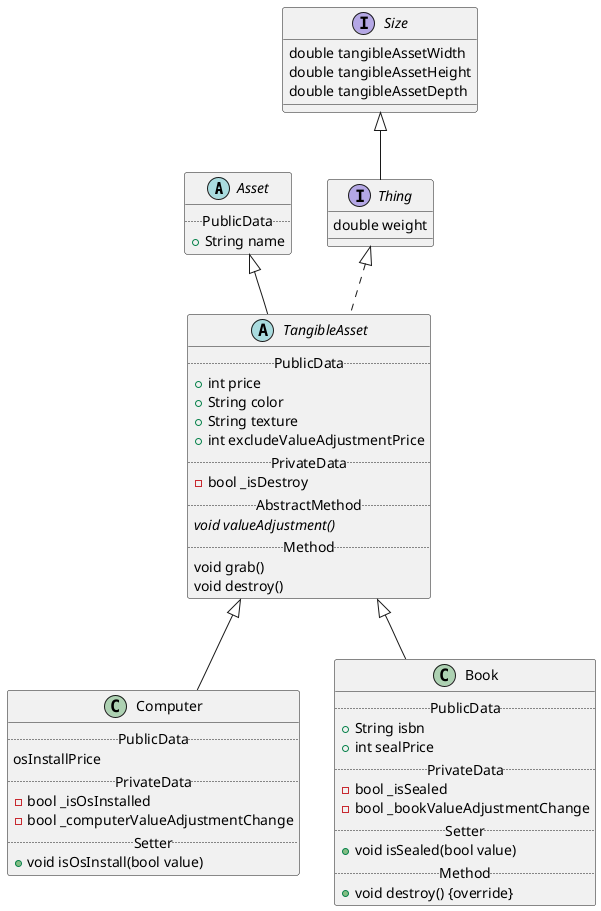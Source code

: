 @startuml
abstract class Asset {
    ..PublicData..
    +String name
}

abstract class TangibleAsset extends Asset implements Thing {
    ..PublicData..
    +int price
    +String color
    +String texture
    +int excludeValueAdjustmentPrice
    ..PrivateData..
    -bool _isDestroy
    ..AbstractMethod..
    {abstract} void valueAdjustment()
    ..Method..
    void grab()
    void destroy()
}

interface Size {
    double tangibleAssetWidth
    double tangibleAssetHeight
    double tangibleAssetDepth
}

interface Thing implements Size {
    double weight
}

class Computer extends TangibleAsset {
    ..PublicData..
    osInstallPrice
    ..PrivateData..
    -bool _isOsInstalled
    -bool _computerValueAdjustmentChange
    ..Setter..
    +void isOsInstall(bool value)
}

class Book extends TangibleAsset {
    ..PublicData..
    +String isbn
    +int sealPrice
    ..PrivateData..
    -bool _isSealed
    -bool _bookValueAdjustmentChange
    ..Setter..
    +void isSealed(bool value)
    ..Method..
    +void destroy() {override}
}
@enduml